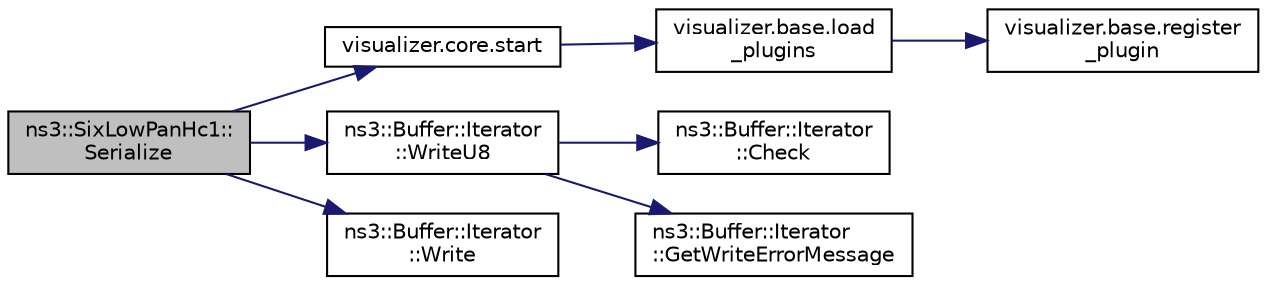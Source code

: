digraph "ns3::SixLowPanHc1::Serialize"
{
  edge [fontname="Helvetica",fontsize="10",labelfontname="Helvetica",labelfontsize="10"];
  node [fontname="Helvetica",fontsize="10",shape=record];
  rankdir="LR";
  Node1 [label="ns3::SixLowPanHc1::\lSerialize",height=0.2,width=0.4,color="black", fillcolor="grey75", style="filled", fontcolor="black"];
  Node1 -> Node2 [color="midnightblue",fontsize="10",style="solid"];
  Node2 [label="visualizer.core.start",height=0.2,width=0.4,color="black", fillcolor="white", style="filled",URL="$df/d6c/namespacevisualizer_1_1core.html#a2a35e5d8a34af358b508dac8635754e0"];
  Node2 -> Node3 [color="midnightblue",fontsize="10",style="solid"];
  Node3 [label="visualizer.base.load\l_plugins",height=0.2,width=0.4,color="black", fillcolor="white", style="filled",URL="$d4/d39/namespacevisualizer_1_1base.html#ad171497a5ff1afe0a73bedaebf35448f"];
  Node3 -> Node4 [color="midnightblue",fontsize="10",style="solid"];
  Node4 [label="visualizer.base.register\l_plugin",height=0.2,width=0.4,color="black", fillcolor="white", style="filled",URL="$d4/d39/namespacevisualizer_1_1base.html#a6b0ffcff1e17ec4027496f50177e5b9e"];
  Node1 -> Node5 [color="midnightblue",fontsize="10",style="solid"];
  Node5 [label="ns3::Buffer::Iterator\l::WriteU8",height=0.2,width=0.4,color="black", fillcolor="white", style="filled",URL="$d0/daf/classns3_1_1Buffer_1_1Iterator.html#a3c7bacca6cbb821c9d14fa4626b7ae16"];
  Node5 -> Node6 [color="midnightblue",fontsize="10",style="solid"];
  Node6 [label="ns3::Buffer::Iterator\l::Check",height=0.2,width=0.4,color="black", fillcolor="white", style="filled",URL="$d0/daf/classns3_1_1Buffer_1_1Iterator.html#af8d294593fd36e8b55124bdfba3d0152"];
  Node5 -> Node7 [color="midnightblue",fontsize="10",style="solid"];
  Node7 [label="ns3::Buffer::Iterator\l::GetWriteErrorMessage",height=0.2,width=0.4,color="black", fillcolor="white", style="filled",URL="$d0/daf/classns3_1_1Buffer_1_1Iterator.html#ae37b790336264f34d65971231c3ed1f1",tooltip="Returns an appropriate message indicating a write error. "];
  Node1 -> Node8 [color="midnightblue",fontsize="10",style="solid"];
  Node8 [label="ns3::Buffer::Iterator\l::Write",height=0.2,width=0.4,color="black", fillcolor="white", style="filled",URL="$d0/daf/classns3_1_1Buffer_1_1Iterator.html#a087b4e6b5d038544c750c741e8932d69"];
}
